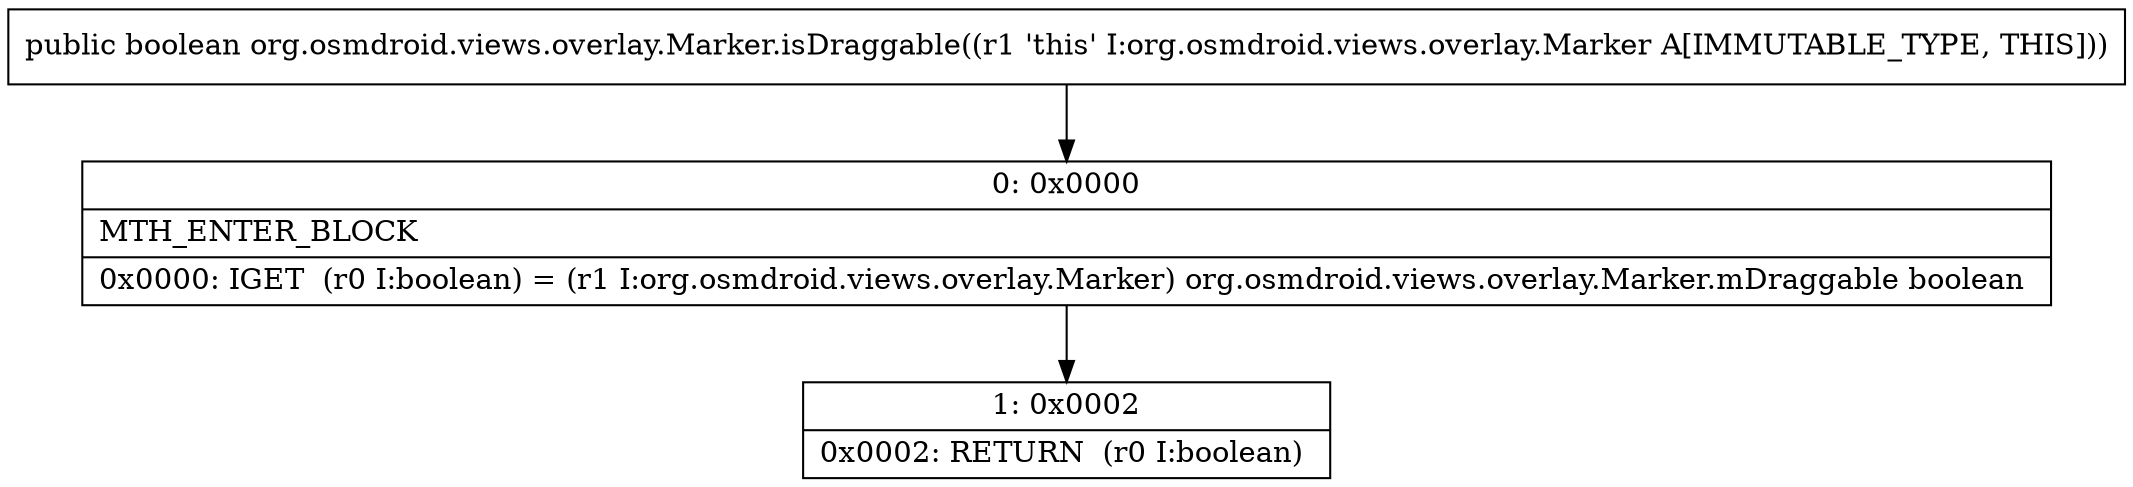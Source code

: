digraph "CFG fororg.osmdroid.views.overlay.Marker.isDraggable()Z" {
Node_0 [shape=record,label="{0\:\ 0x0000|MTH_ENTER_BLOCK\l|0x0000: IGET  (r0 I:boolean) = (r1 I:org.osmdroid.views.overlay.Marker) org.osmdroid.views.overlay.Marker.mDraggable boolean \l}"];
Node_1 [shape=record,label="{1\:\ 0x0002|0x0002: RETURN  (r0 I:boolean) \l}"];
MethodNode[shape=record,label="{public boolean org.osmdroid.views.overlay.Marker.isDraggable((r1 'this' I:org.osmdroid.views.overlay.Marker A[IMMUTABLE_TYPE, THIS])) }"];
MethodNode -> Node_0;
Node_0 -> Node_1;
}

